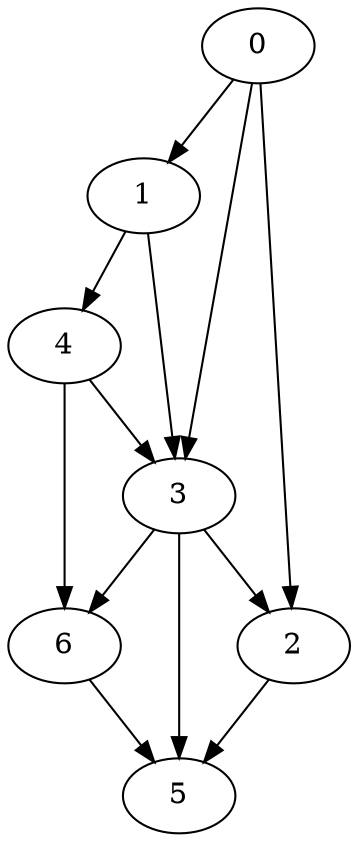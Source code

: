 digraph graph_demo{
    0->1;
    0->2;
    0->3;
    1->3;
    1->4;
    2->5;
    3->2;
    3->5;
    3->6;
    4->3;
    4->6;
    6->5;
    }
